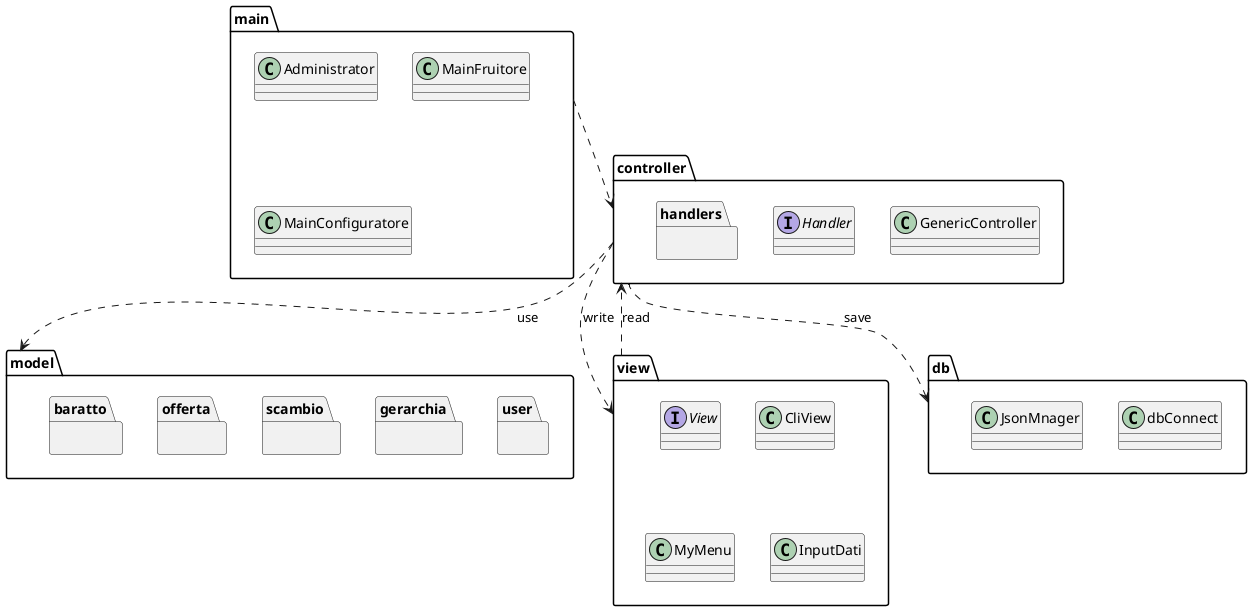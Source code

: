 @startuml package

package controller {
    package handlers {}
    class GenericController {}
    interface Handler {}

}

package model {
    package user {}
    package gerarchia{}
    package scambio {}
    package offerta {}
    package baratto {}
}

package view {
    interface View{}
    class CliView{}
    class MyMenu{}
    class InputDati{}
}

package db {
    class dbConnect{}
    class JsonMnager{}
}

package main {
    class Administrator{}
    class MainFruitore{}
    class MainConfiguratore{}
}

main ..> controller 
controller ..> model : use
controller ..> db : save
controller ..> view : write
view ..> controller : read


@enduml